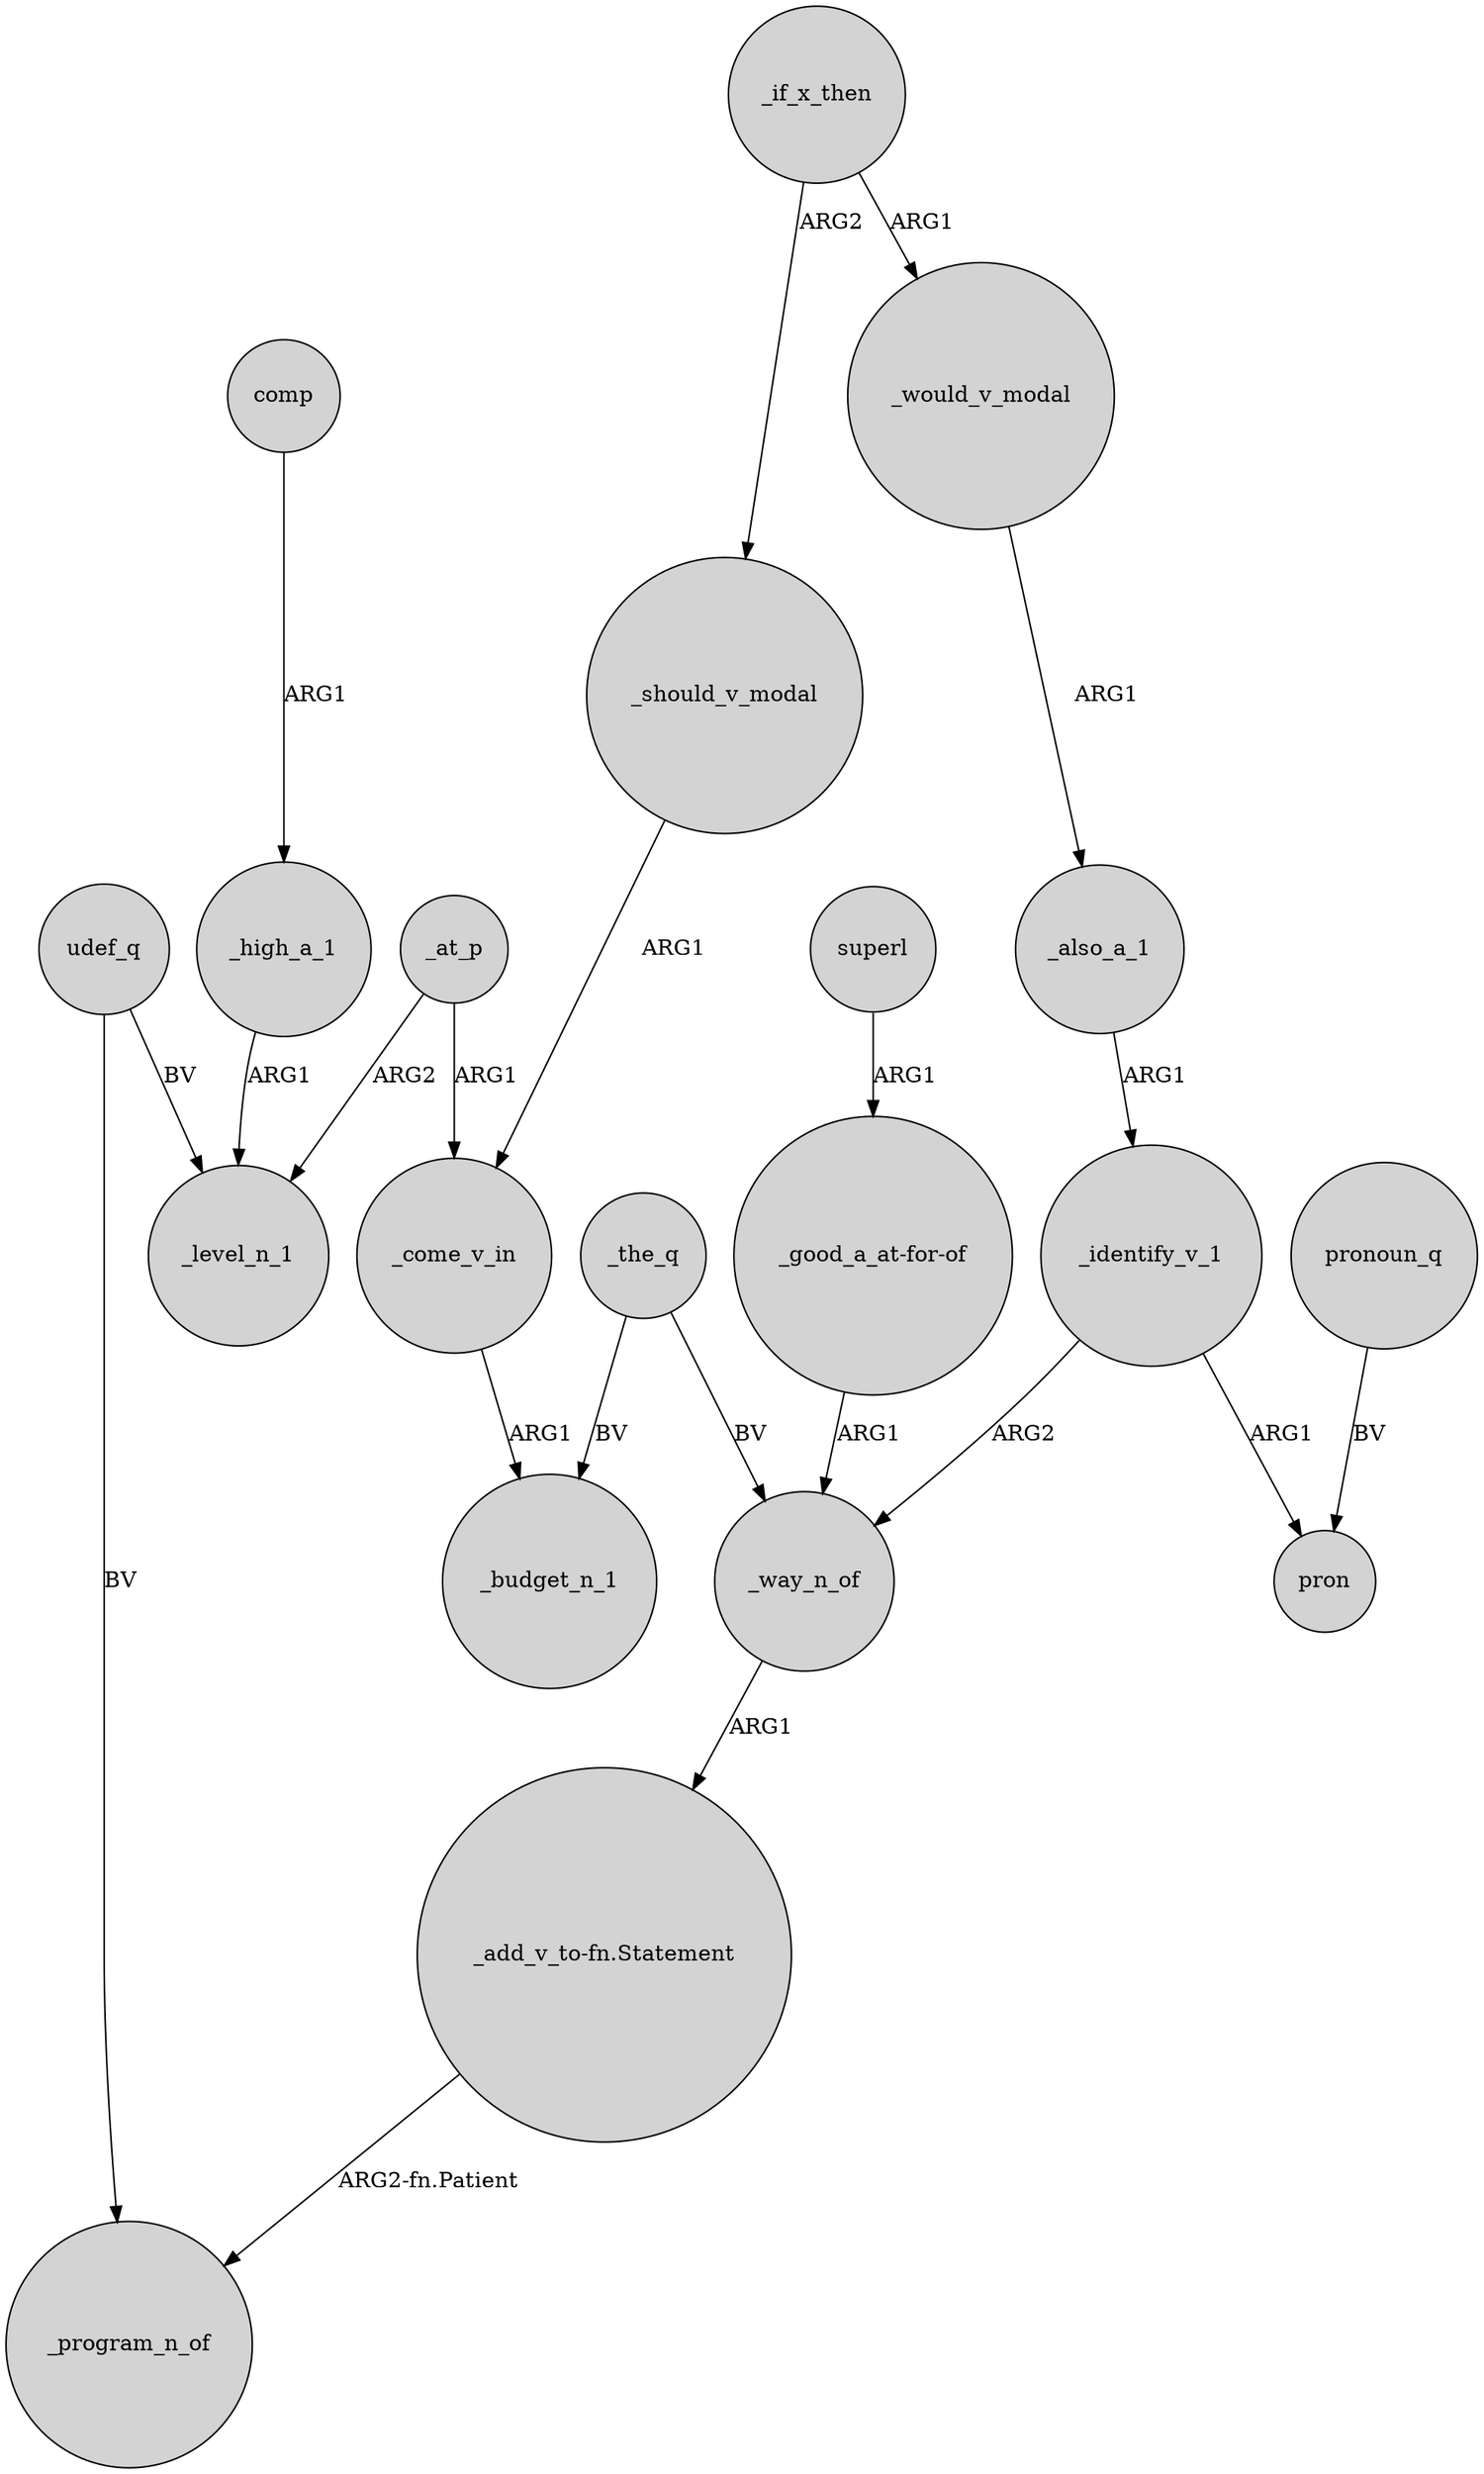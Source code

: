 digraph {
	node [shape=circle style=filled]
	_the_q -> _budget_n_1 [label=BV]
	_should_v_modal -> _come_v_in [label=ARG1]
	_the_q -> _way_n_of [label=BV]
	udef_q -> _program_n_of [label=BV]
	_would_v_modal -> _also_a_1 [label=ARG1]
	_identify_v_1 -> pron [label=ARG1]
	comp -> _high_a_1 [label=ARG1]
	_come_v_in -> _budget_n_1 [label=ARG1]
	"_good_a_at-for-of" -> _way_n_of [label=ARG1]
	_at_p -> _come_v_in [label=ARG1]
	udef_q -> _level_n_1 [label=BV]
	pronoun_q -> pron [label=BV]
	superl -> "_good_a_at-for-of" [label=ARG1]
	_high_a_1 -> _level_n_1 [label=ARG1]
	_way_n_of -> "_add_v_to-fn.Statement" [label=ARG1]
	"_add_v_to-fn.Statement" -> _program_n_of [label="ARG2-fn.Patient"]
	_at_p -> _level_n_1 [label=ARG2]
	_if_x_then -> _would_v_modal [label=ARG1]
	_also_a_1 -> _identify_v_1 [label=ARG1]
	_if_x_then -> _should_v_modal [label=ARG2]
	_identify_v_1 -> _way_n_of [label=ARG2]
}
